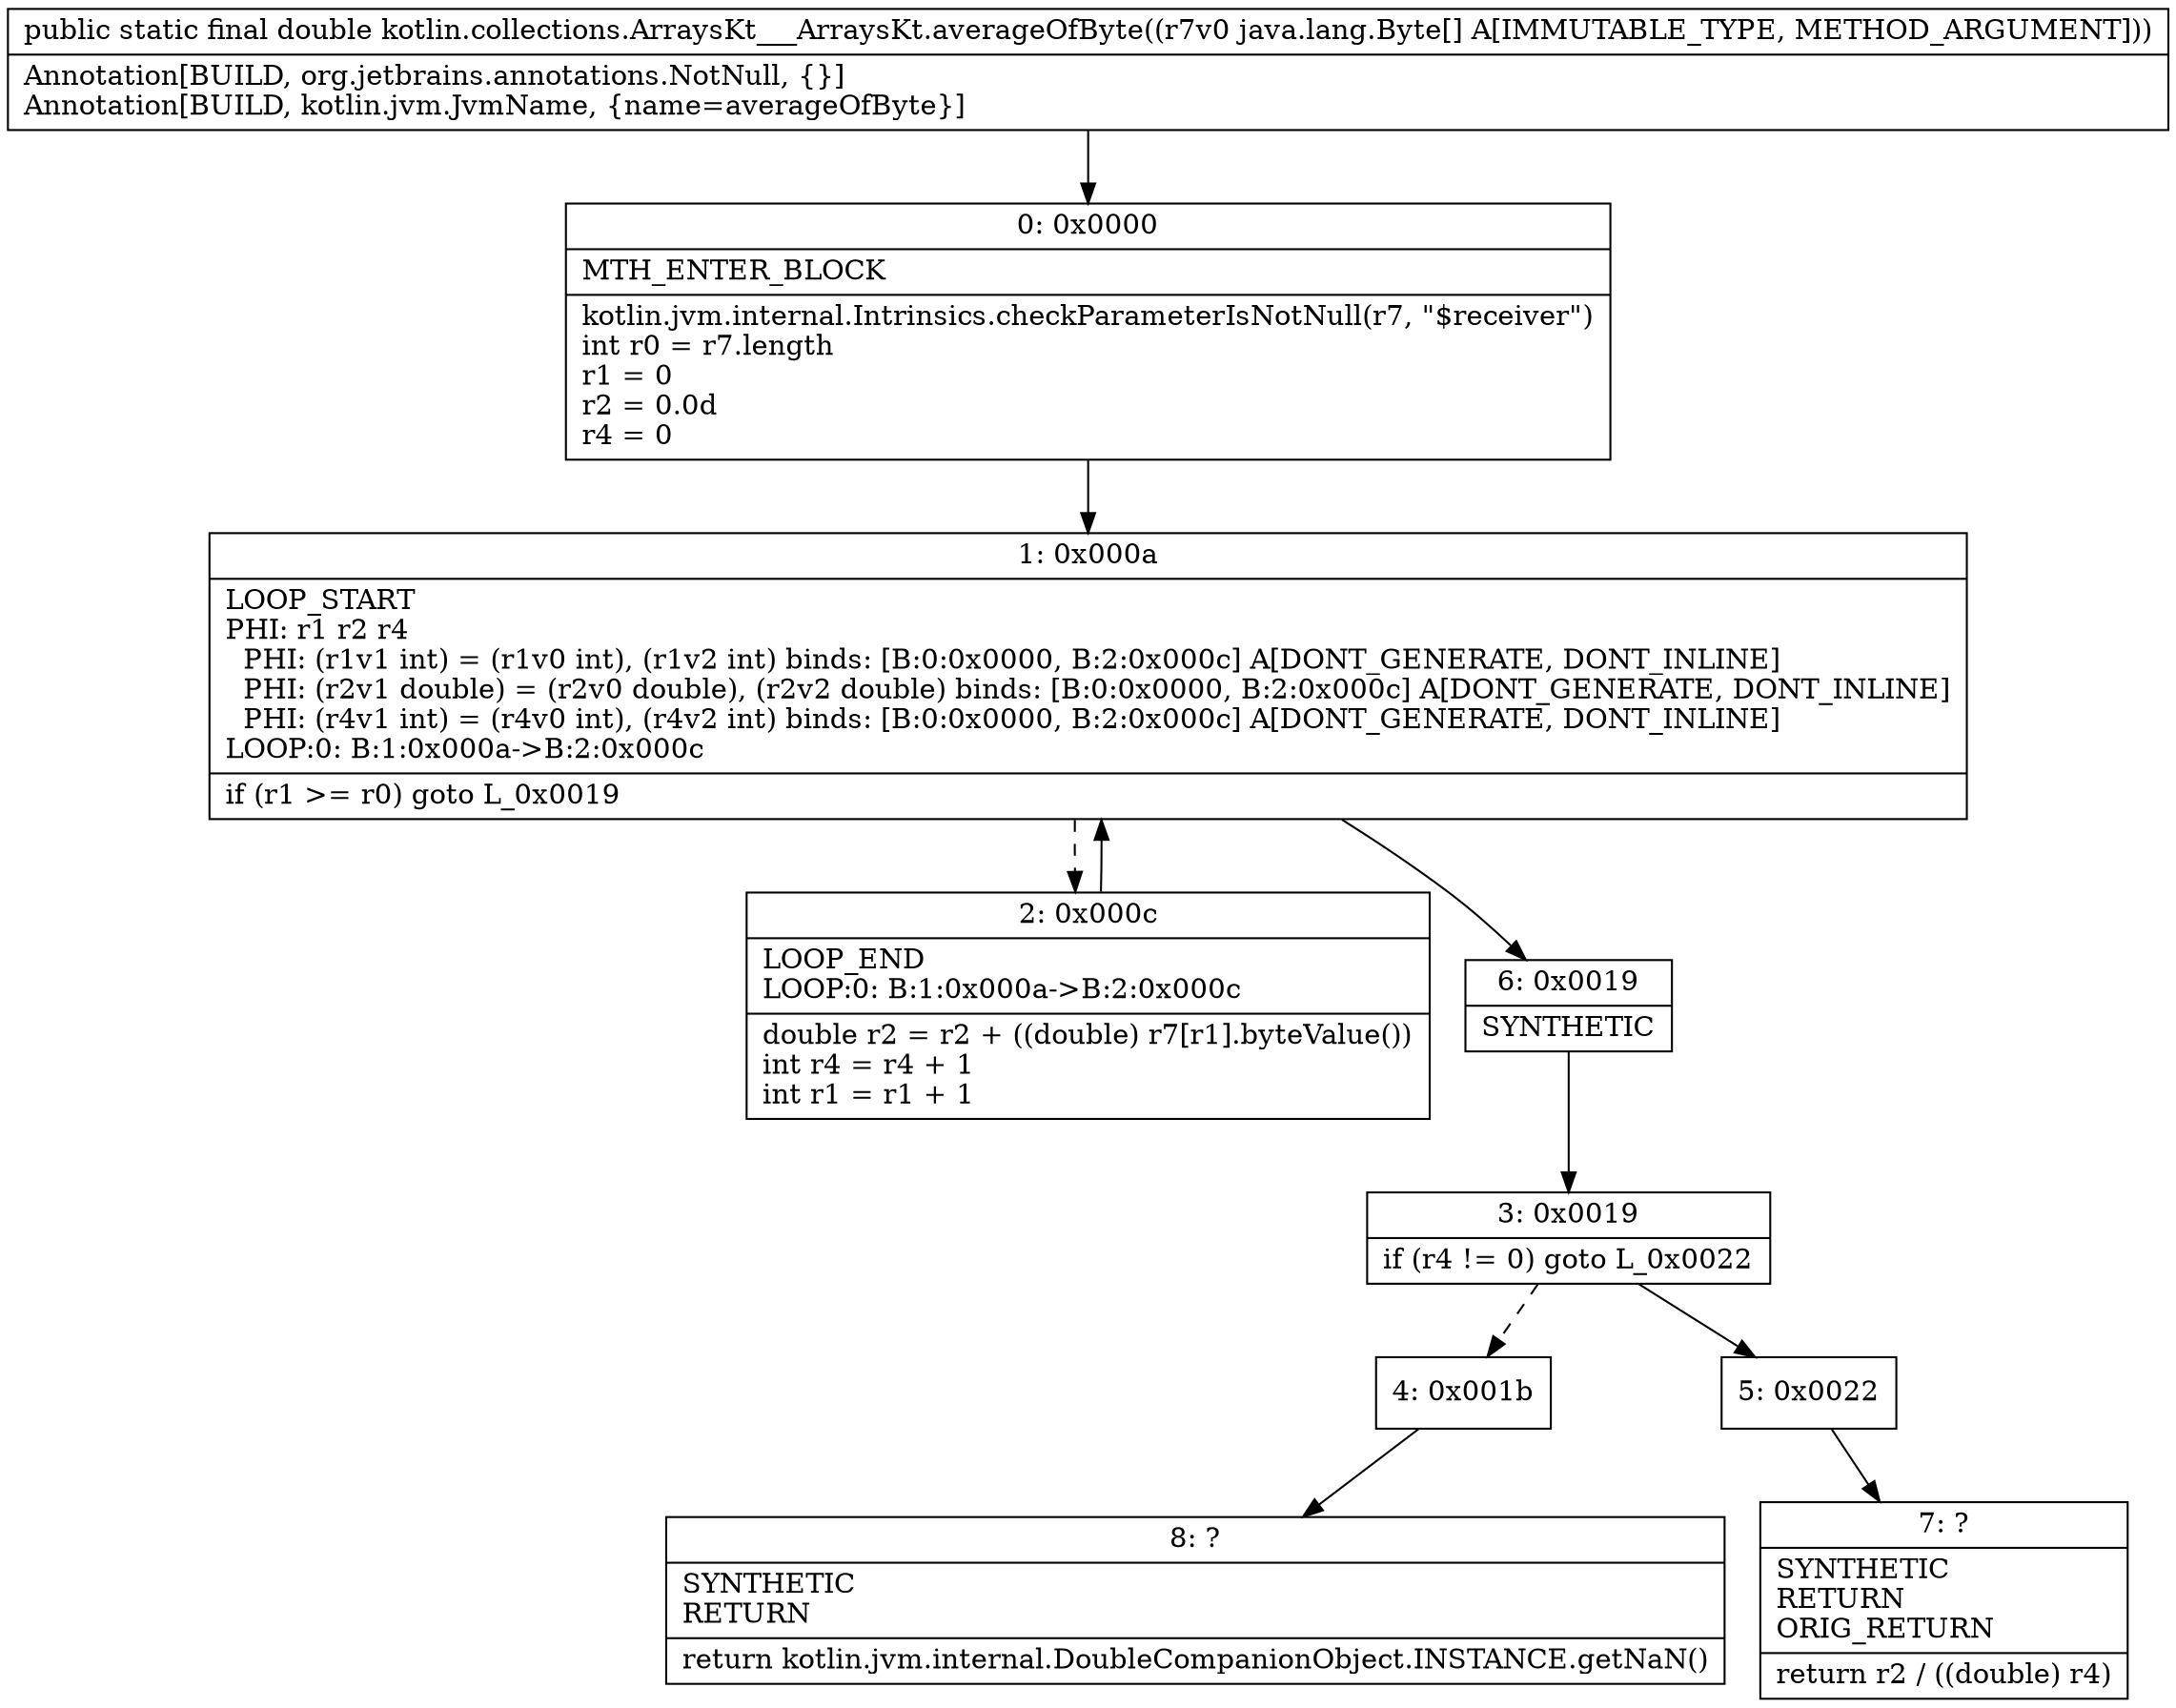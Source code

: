 digraph "CFG forkotlin.collections.ArraysKt___ArraysKt.averageOfByte([Ljava\/lang\/Byte;)D" {
Node_0 [shape=record,label="{0\:\ 0x0000|MTH_ENTER_BLOCK\l|kotlin.jvm.internal.Intrinsics.checkParameterIsNotNull(r7, \"$receiver\")\lint r0 = r7.length\lr1 = 0\lr2 = 0.0d\lr4 = 0\l}"];
Node_1 [shape=record,label="{1\:\ 0x000a|LOOP_START\lPHI: r1 r2 r4 \l  PHI: (r1v1 int) = (r1v0 int), (r1v2 int) binds: [B:0:0x0000, B:2:0x000c] A[DONT_GENERATE, DONT_INLINE]\l  PHI: (r2v1 double) = (r2v0 double), (r2v2 double) binds: [B:0:0x0000, B:2:0x000c] A[DONT_GENERATE, DONT_INLINE]\l  PHI: (r4v1 int) = (r4v0 int), (r4v2 int) binds: [B:0:0x0000, B:2:0x000c] A[DONT_GENERATE, DONT_INLINE]\lLOOP:0: B:1:0x000a\-\>B:2:0x000c\l|if (r1 \>= r0) goto L_0x0019\l}"];
Node_2 [shape=record,label="{2\:\ 0x000c|LOOP_END\lLOOP:0: B:1:0x000a\-\>B:2:0x000c\l|double r2 = r2 + ((double) r7[r1].byteValue())\lint r4 = r4 + 1\lint r1 = r1 + 1\l}"];
Node_3 [shape=record,label="{3\:\ 0x0019|if (r4 != 0) goto L_0x0022\l}"];
Node_4 [shape=record,label="{4\:\ 0x001b}"];
Node_5 [shape=record,label="{5\:\ 0x0022}"];
Node_6 [shape=record,label="{6\:\ 0x0019|SYNTHETIC\l}"];
Node_7 [shape=record,label="{7\:\ ?|SYNTHETIC\lRETURN\lORIG_RETURN\l|return r2 \/ ((double) r4)\l}"];
Node_8 [shape=record,label="{8\:\ ?|SYNTHETIC\lRETURN\l|return kotlin.jvm.internal.DoubleCompanionObject.INSTANCE.getNaN()\l}"];
MethodNode[shape=record,label="{public static final double kotlin.collections.ArraysKt___ArraysKt.averageOfByte((r7v0 java.lang.Byte[] A[IMMUTABLE_TYPE, METHOD_ARGUMENT]))  | Annotation[BUILD, org.jetbrains.annotations.NotNull, \{\}]\lAnnotation[BUILD, kotlin.jvm.JvmName, \{name=averageOfByte\}]\l}"];
MethodNode -> Node_0;
Node_0 -> Node_1;
Node_1 -> Node_2[style=dashed];
Node_1 -> Node_6;
Node_2 -> Node_1;
Node_3 -> Node_4[style=dashed];
Node_3 -> Node_5;
Node_4 -> Node_8;
Node_5 -> Node_7;
Node_6 -> Node_3;
}

